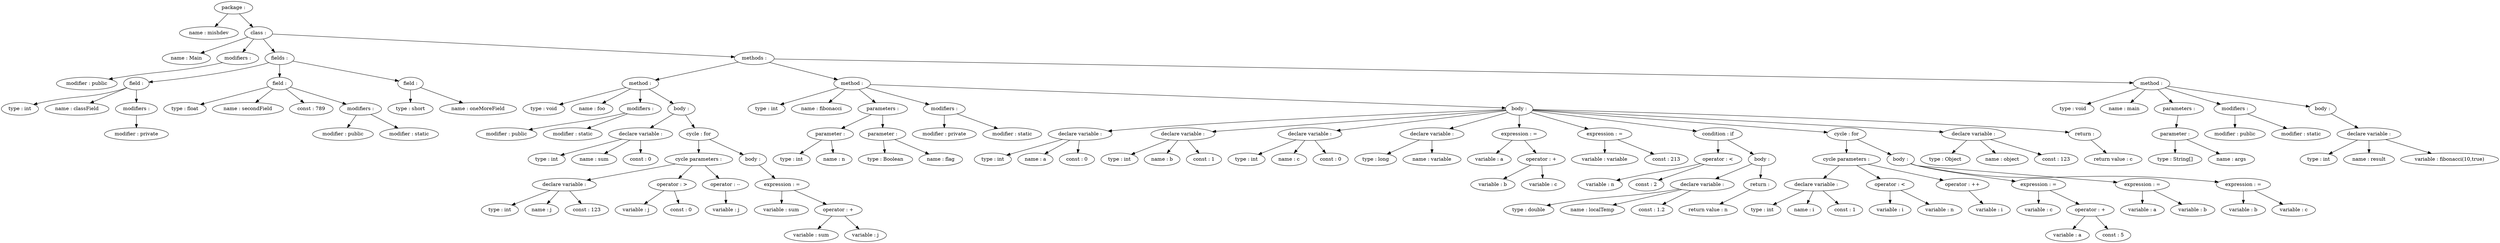 digraph{
1[label="name : mishdev"];
5[label="name : Main"];
4[label="modifier : public"];
3[label="modifiers :"];
40[label="type : int"];
41[label="name : classField"];
39[label="modifier : private"];
38[label="modifiers :"];
37[label="field :"];
46[label="type : float"];
47[label="name : secondField"];
48[label="const : 789"];
44[label="modifier : public"];
45[label="modifier : static"];
43[label="modifiers :"];
42[label="field :"];
147[label="type : short"];
148[label="name : oneMoreField"];
145[label="field :"];
6[label="fields :"];
12[label="type : void"];
13[label="name : foo"];
10[label="modifier : public"];
11[label="modifier : static"];
9[label="modifiers :"];
16[label="type : int"];
17[label="name : sum"];
18[label="const : 0"];
15[label="declare variable :"];
23[label="type : int"];
24[label="name : j"];
25[label="const : 123"];
22[label="declare variable :"];
27[label="variable : j"];
28[label="const : 0"];
26[label="operator : >"];
30[label="variable : j"];
29[label="operator : --"];
21[label="cycle parameters :"];
33[label="variable : sum"];
35[label="variable : sum"];
36[label="variable : j"];
34[label="operator : +"];
32[label="expression : ="];
31[label="body :"];
20[label="cycle : for"];
14[label="body :"];
8[label="method :"];
53[label="type : int"];
54[label="name : fibonacci"];
57[label="type : int"];
58[label="name : n"];
56[label="parameter :"];
60[label="type : Boolean"];
61[label="name : flag"];
59[label="parameter :"];
55[label="parameters :"];
51[label="modifier : private"];
52[label="modifier : static"];
50[label="modifiers :"];
65[label="type : int"];
66[label="name : a"];
67[label="const : 0"];
64[label="declare variable :"];
69[label="type : int"];
70[label="name : b"];
71[label="const : 1"];
68[label="declare variable :"];
73[label="type : int"];
74[label="name : c"];
75[label="const : 0"];
72[label="declare variable :"];
77[label="type : long"];
78[label="name : variable"];
76[label="declare variable :"];
80[label="variable : a"];
82[label="variable : b"];
83[label="variable : c"];
81[label="operator : +"];
79[label="expression : ="];
85[label="variable : variable"];
86[label="const : 213"];
84[label="expression : ="];
90[label="variable : n"];
91[label="const : 2"];
89[label="operator : <"];
94[label="type : double"];
95[label="name : localTemp"];
96[label="const : 1.2"];
93[label="declare variable :"];
98[label="return value : n"];
97[label="return :"];
92[label="body :"];
88[label="condition : if"];
103[label="type : int"];
104[label="name : i"];
105[label="const : 1"];
102[label="declare variable :"];
107[label="variable : i"];
108[label="variable : n"];
106[label="operator : <"];
110[label="variable : i"];
109[label="operator : ++"];
101[label="cycle parameters :"];
113[label="variable : c"];
115[label="variable : a"];
116[label="const : 5"];
114[label="operator : +"];
112[label="expression : ="];
118[label="variable : a"];
119[label="variable : b"];
117[label="expression : ="];
121[label="variable : b"];
122[label="variable : c"];
120[label="expression : ="];
111[label="body :"];
100[label="cycle : for"];
124[label="type : Object"];
125[label="name : object"];
126[label="const : 123"];
123[label="declare variable :"];
128[label="return value : c"];
127[label="return :"];
63[label="body :"];
49[label="method :"];
133[label="type : void"];
134[label="name : main"];
137[label="type : String[]"];
138[label="name : args"];
136[label="parameter :"];
135[label="parameters :"];
131[label="modifier : public"];
132[label="modifier : static"];
130[label="modifiers :"];
142[label="type : int"];
143[label="name : result"];
144[label="variable : fibonacci(10,true)"];
141[label="declare variable :"];
140[label="body :"];
129[label="method :"];
7[label="methods :"];
2[label="class :"];
0[label="package :"];
0 -> 1
0 -> 2
2 -> 5
2 -> 3
3 -> 4
2 -> 6
6 -> 37
37 -> 40
37 -> 41
37 -> 38
38 -> 39
6 -> 42
42 -> 46
42 -> 47
42 -> 48
42 -> 43
43 -> 44
43 -> 45
6 -> 145
145 -> 147
145 -> 148
2 -> 7
7 -> 8
8 -> 12
8 -> 13
8 -> 9
9 -> 10
9 -> 11
8 -> 14
14 -> 15
15 -> 16
15 -> 17
15 -> 18
14 -> 20
20 -> 21
21 -> 22
22 -> 23
22 -> 24
22 -> 25
21 -> 26
26 -> 27
26 -> 28
21 -> 29
29 -> 30
20 -> 31
31 -> 32
32 -> 33
32 -> 34
34 -> 35
34 -> 36
7 -> 49
49 -> 53
49 -> 54
49 -> 55
55 -> 56
56 -> 57
56 -> 58
55 -> 59
59 -> 60
59 -> 61
49 -> 50
50 -> 51
50 -> 52
49 -> 63
63 -> 64
64 -> 65
64 -> 66
64 -> 67
63 -> 68
68 -> 69
68 -> 70
68 -> 71
63 -> 72
72 -> 73
72 -> 74
72 -> 75
63 -> 76
76 -> 77
76 -> 78
63 -> 79
79 -> 80
79 -> 81
81 -> 82
81 -> 83
63 -> 84
84 -> 85
84 -> 86
63 -> 88
88 -> 89
89 -> 90
89 -> 91
88 -> 92
92 -> 93
93 -> 94
93 -> 95
93 -> 96
92 -> 97
97 -> 98
63 -> 100
100 -> 101
101 -> 102
102 -> 103
102 -> 104
102 -> 105
101 -> 106
106 -> 107
106 -> 108
101 -> 109
109 -> 110
100 -> 111
111 -> 112
112 -> 113
112 -> 114
114 -> 115
114 -> 116
111 -> 117
117 -> 118
117 -> 119
111 -> 120
120 -> 121
120 -> 122
63 -> 123
123 -> 124
123 -> 125
123 -> 126
63 -> 127
127 -> 128
7 -> 129
129 -> 133
129 -> 134
129 -> 135
135 -> 136
136 -> 137
136 -> 138
129 -> 130
130 -> 131
130 -> 132
129 -> 140
140 -> 141
141 -> 142
141 -> 143
141 -> 144

}